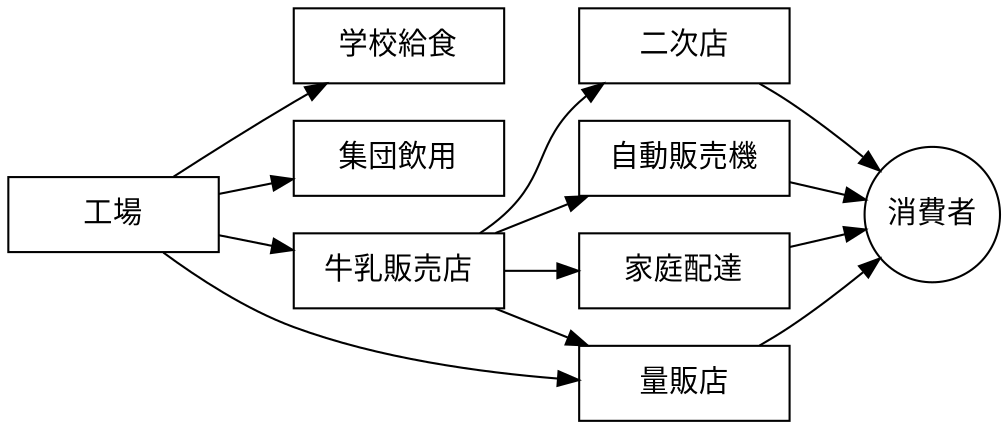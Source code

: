 digraph market_milk {
  graph [rankdir = LR]

  node [shape = box,
        fontname = Helvetica,
        style = filled,
        fillcolor = white, 
        width = 1.4,
        fixedsize = false]
  工場; 学校給食; 集団飲用; 牛乳販売店; 二次店; 自動販売機; 家庭配達; 量販店
  node [shape = circle,
        width = 0.9,
        fixedsize = true]
  消費者

  edge [fontname = Helvetica]
  工場->学校給食
  工場->集団飲用
  工場->牛乳販売店
  牛乳販売店->二次店
  牛乳販売店->自動販売機
  牛乳販売店->家庭配達
  牛乳販売店->量販店
  二次店->消費者
  自動販売機->消費者
  家庭配達->消費者
  工場->量販店
  量販店->消費者

}